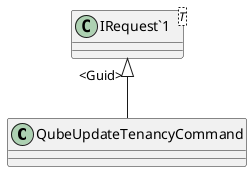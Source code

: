 @startuml
class QubeUpdateTenancyCommand {
}
class "IRequest`1"<T> {
}
"IRequest`1" "<Guid>" <|-- QubeUpdateTenancyCommand
@enduml
